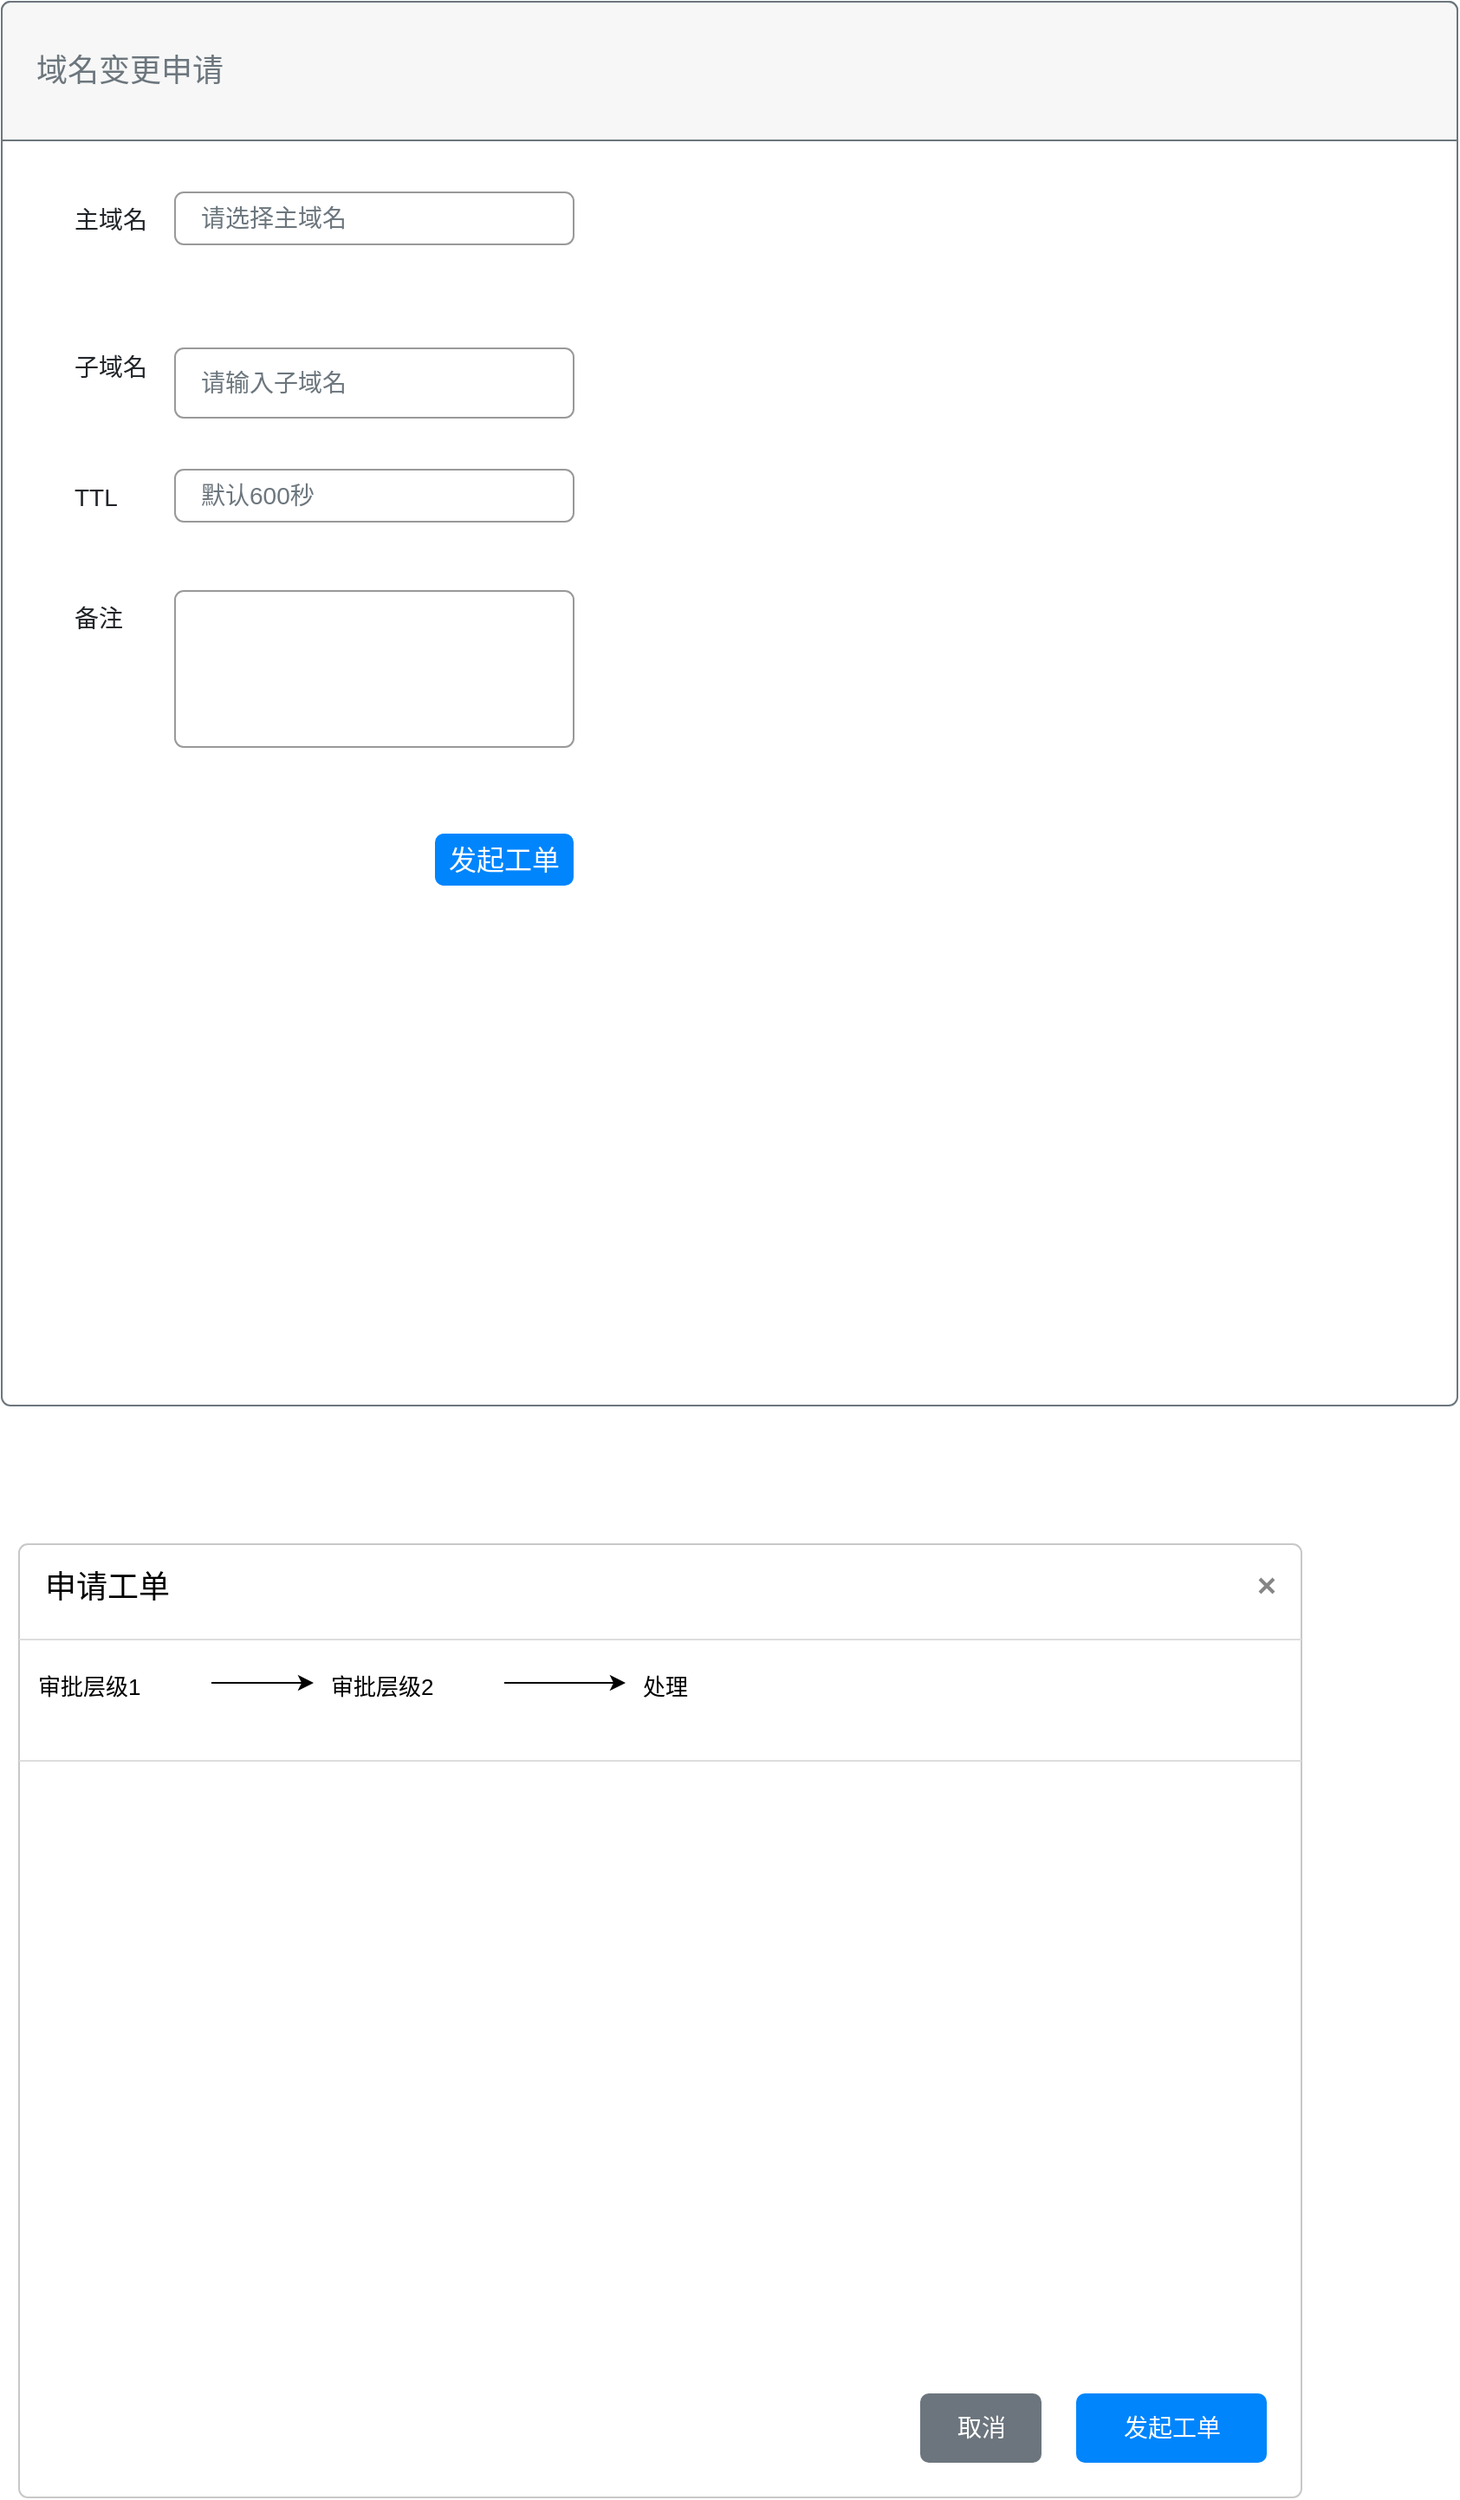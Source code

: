 <mxfile version="22.0.8" type="github">
  <diagram name="第 1 页" id="ghW6HXjL1xLNtHcViidO">
    <mxGraphModel dx="2074" dy="1125" grid="1" gridSize="10" guides="1" tooltips="1" connect="1" arrows="1" fold="1" page="1" pageScale="1" pageWidth="827" pageHeight="1169" math="0" shadow="0">
      <root>
        <mxCell id="0" />
        <mxCell id="1" parent="0" />
        <mxCell id="w2ZEyz7rfCBRBZync50a-4" value="" style="html=1;shadow=0;dashed=0;shape=mxgraph.bootstrap.rrect;rSize=5;strokeColor=#6C767D;html=1;whiteSpace=wrap;fillColor=#ffffff;fontColor=#212529;verticalAlign=bottom;align=left;spacing=20;spacingBottom=0;fontSize=14;" vertex="1" parent="1">
          <mxGeometry x="20" y="330" width="840" height="810" as="geometry" />
        </mxCell>
        <mxCell id="w2ZEyz7rfCBRBZync50a-5" value="域名变更申请" style="html=1;shadow=0;dashed=0;shape=mxgraph.bootstrap.topButton;rSize=5;perimeter=none;whiteSpace=wrap;fillColor=#F7F7F7;strokeColor=#6C767D;fontColor=#6C767D;resizeWidth=1;fontSize=18;align=left;spacing=20;" vertex="1" parent="w2ZEyz7rfCBRBZync50a-4">
          <mxGeometry width="840.0" height="80" relative="1" as="geometry" />
        </mxCell>
        <mxCell id="w2ZEyz7rfCBRBZync50a-46" value="主域名" style="fillColor=none;strokeColor=none;align=left;fontSize=14;fontColor=#212529;" vertex="1" parent="w2ZEyz7rfCBRBZync50a-4">
          <mxGeometry x="40" y="110" width="60" height="30" as="geometry" />
        </mxCell>
        <mxCell id="w2ZEyz7rfCBRBZync50a-47" value="请选择主域名" style="html=1;shadow=0;dashed=0;shape=mxgraph.bootstrap.rrect;rSize=5;fillColor=none;strokeColor=#999999;align=left;spacing=15;fontSize=14;fontColor=#6C767D;" vertex="1" parent="w2ZEyz7rfCBRBZync50a-4">
          <mxGeometry width="230" height="30" relative="1" as="geometry">
            <mxPoint x="100" y="110" as="offset" />
          </mxGeometry>
        </mxCell>
        <mxCell id="w2ZEyz7rfCBRBZync50a-48" value="子域名" style="fillColor=none;strokeColor=none;align=left;fontSize=14;fontColor=#212529;" vertex="1" parent="w2ZEyz7rfCBRBZync50a-4">
          <mxGeometry width="50" height="40" relative="1" as="geometry">
            <mxPoint x="40" y="190" as="offset" />
          </mxGeometry>
        </mxCell>
        <mxCell id="w2ZEyz7rfCBRBZync50a-49" value="请输入子域名" style="html=1;shadow=0;dashed=0;shape=mxgraph.bootstrap.rrect;rSize=5;fillColor=none;strokeColor=#999999;align=left;spacing=15;fontSize=14;fontColor=#6C767D;" vertex="1" parent="w2ZEyz7rfCBRBZync50a-4">
          <mxGeometry width="230" height="40" relative="1" as="geometry">
            <mxPoint x="100" y="200" as="offset" />
          </mxGeometry>
        </mxCell>
        <mxCell id="w2ZEyz7rfCBRBZync50a-50" value="默认600秒" style="html=1;shadow=0;dashed=0;shape=mxgraph.bootstrap.rrect;rSize=5;fillColor=none;strokeColor=#999999;align=left;spacing=15;fontSize=14;fontColor=#6C767D;" vertex="1" parent="w2ZEyz7rfCBRBZync50a-4">
          <mxGeometry x="100" y="270" width="230" height="30" as="geometry" />
        </mxCell>
        <mxCell id="w2ZEyz7rfCBRBZync50a-51" value="TTL" style="fillColor=none;strokeColor=none;align=left;fontSize=14;fontColor=#212529;" vertex="1" parent="w2ZEyz7rfCBRBZync50a-4">
          <mxGeometry x="40" y="265" width="50" height="40" as="geometry" />
        </mxCell>
        <mxCell id="w2ZEyz7rfCBRBZync50a-52" value="" style="html=1;shadow=0;dashed=0;shape=mxgraph.bootstrap.rrect;rSize=5;fillColor=none;strokeColor=#999999;align=left;spacing=15;fontSize=14;fontColor=#6C767D;" vertex="1" parent="w2ZEyz7rfCBRBZync50a-4">
          <mxGeometry x="100" y="340" width="230" height="90" as="geometry" />
        </mxCell>
        <mxCell id="w2ZEyz7rfCBRBZync50a-53" value="备注" style="fillColor=none;strokeColor=none;align=left;fontSize=14;fontColor=#212529;" vertex="1" parent="w2ZEyz7rfCBRBZync50a-4">
          <mxGeometry x="40" y="335" width="50" height="40" as="geometry" />
        </mxCell>
        <mxCell id="w2ZEyz7rfCBRBZync50a-54" value="发起工单" style="html=1;shadow=0;dashed=0;shape=mxgraph.bootstrap.rrect;rSize=5;strokeColor=none;strokeWidth=1;fillColor=#0085FC;fontColor=#FFFFFF;whiteSpace=wrap;align=center;verticalAlign=middle;spacingLeft=0;fontStyle=0;fontSize=16;spacing=5;" vertex="1" parent="w2ZEyz7rfCBRBZync50a-4">
          <mxGeometry x="250" y="480" width="80" height="30" as="geometry" />
        </mxCell>
        <mxCell id="w2ZEyz7rfCBRBZync50a-55" value="申请工单" style="html=1;shadow=0;dashed=0;shape=mxgraph.bootstrap.rrect;rSize=5;html=1;strokeColor=#C8C8C8;fillColor=#ffffff;whiteSpace=wrap;verticalAlign=top;align=left;fontSize=18;spacing=15;spacingTop=-5;" vertex="1" parent="1">
          <mxGeometry x="30" y="1220" width="740" height="550" as="geometry" />
        </mxCell>
        <mxCell id="w2ZEyz7rfCBRBZync50a-56" value="" style="shape=line;strokeColor=#dddddd;resizeWidth=1;" vertex="1" parent="w2ZEyz7rfCBRBZync50a-55">
          <mxGeometry width="740" height="10" relative="1" as="geometry">
            <mxPoint y="50" as="offset" />
          </mxGeometry>
        </mxCell>
        <mxCell id="w2ZEyz7rfCBRBZync50a-57" value="" style="html=1;shadow=0;dashed=0;shape=mxgraph.bootstrap.x;strokeColor=#868686;strokeWidth=2;" vertex="1" parent="w2ZEyz7rfCBRBZync50a-55">
          <mxGeometry x="1" width="8" height="8" relative="1" as="geometry">
            <mxPoint x="-24" y="20" as="offset" />
          </mxGeometry>
        </mxCell>
        <mxCell id="w2ZEyz7rfCBRBZync50a-71" style="edgeStyle=orthogonalEdgeStyle;rounded=0;orthogonalLoop=1;jettySize=auto;html=1;exitX=1;exitY=0.5;exitDx=0;exitDy=0;" edge="1" parent="w2ZEyz7rfCBRBZync50a-55" source="w2ZEyz7rfCBRBZync50a-58" target="w2ZEyz7rfCBRBZync50a-69">
          <mxGeometry relative="1" as="geometry" />
        </mxCell>
        <mxCell id="w2ZEyz7rfCBRBZync50a-58" value="审批层级1" style="strokeColor=none;fillColor=none;resizeWidth=1;align=left;verticalAlign=top;spacing=10;fontSize=13;" vertex="1" parent="w2ZEyz7rfCBRBZync50a-55">
          <mxGeometry width="110" height="40" relative="1" as="geometry">
            <mxPoint x="1" y="60" as="offset" />
          </mxGeometry>
        </mxCell>
        <mxCell id="w2ZEyz7rfCBRBZync50a-59" value="" style="shape=line;strokeColor=#dddddd;resizeWidth=1;" vertex="1" parent="w2ZEyz7rfCBRBZync50a-55">
          <mxGeometry width="740" height="10" relative="1" as="geometry">
            <mxPoint y="120" as="offset" />
          </mxGeometry>
        </mxCell>
        <mxCell id="w2ZEyz7rfCBRBZync50a-60" value="发起工单" style="html=1;shadow=0;dashed=0;shape=mxgraph.bootstrap.rrect;rSize=5;fillColor=#0085FC;strokeColor=none;fontColor=#FFFFFF;fontSize=14;" vertex="1" parent="w2ZEyz7rfCBRBZync50a-55">
          <mxGeometry x="1" y="1" width="110" height="40" relative="1" as="geometry">
            <mxPoint x="-130" y="-60" as="offset" />
          </mxGeometry>
        </mxCell>
        <mxCell id="w2ZEyz7rfCBRBZync50a-61" value="取消" style="html=1;shadow=0;dashed=0;shape=mxgraph.bootstrap.rrect;rSize=5;fillColor=#6C757D;strokeColor=none;fontColor=#FFFFFF;fontSize=14;" vertex="1" parent="w2ZEyz7rfCBRBZync50a-55">
          <mxGeometry x="1" y="1" width="70" height="40" relative="1" as="geometry">
            <mxPoint x="-220" y="-60" as="offset" />
          </mxGeometry>
        </mxCell>
        <mxCell id="w2ZEyz7rfCBRBZync50a-72" style="edgeStyle=orthogonalEdgeStyle;rounded=0;orthogonalLoop=1;jettySize=auto;html=1;exitX=1;exitY=0.5;exitDx=0;exitDy=0;entryX=0;entryY=0.5;entryDx=0;entryDy=0;" edge="1" parent="w2ZEyz7rfCBRBZync50a-55" source="w2ZEyz7rfCBRBZync50a-69" target="w2ZEyz7rfCBRBZync50a-70">
          <mxGeometry relative="1" as="geometry" />
        </mxCell>
        <mxCell id="w2ZEyz7rfCBRBZync50a-69" value="审批层级2" style="strokeColor=none;fillColor=none;resizeWidth=1;align=left;verticalAlign=top;spacing=10;fontSize=13;" vertex="1" parent="w2ZEyz7rfCBRBZync50a-55">
          <mxGeometry x="170" y="60" width="110" height="40" as="geometry" />
        </mxCell>
        <mxCell id="w2ZEyz7rfCBRBZync50a-70" value="处理" style="strokeColor=none;fillColor=none;resizeWidth=1;align=left;verticalAlign=top;spacing=10;fontSize=13;" vertex="1" parent="w2ZEyz7rfCBRBZync50a-55">
          <mxGeometry x="350" y="60" width="110" height="40" as="geometry" />
        </mxCell>
      </root>
    </mxGraphModel>
  </diagram>
</mxfile>
